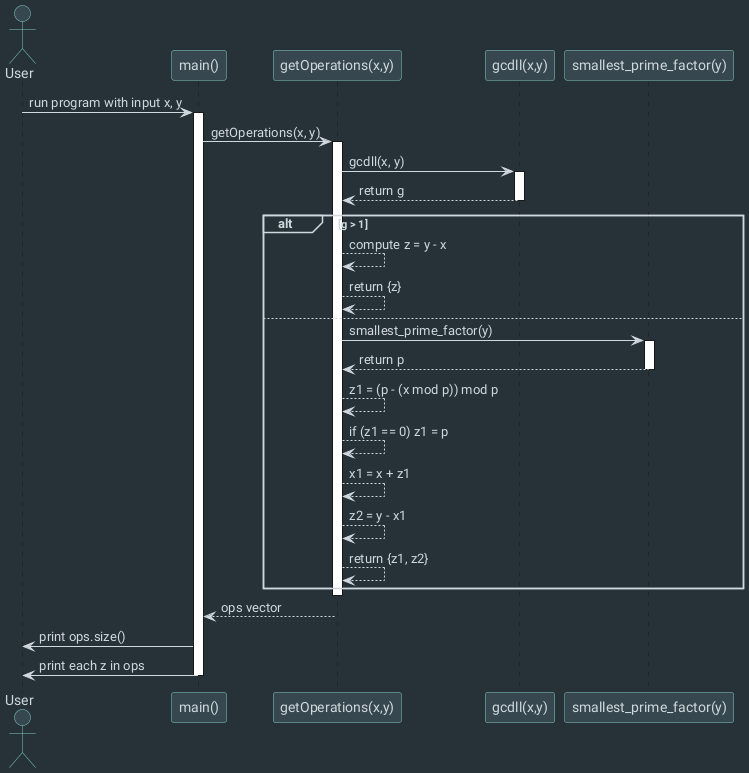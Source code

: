 @startuml TD

skinparam backgroundColor #263238
skinparam sequenceArrowColor #CFD8DC
skinparam actorBorderColor #80CBC4
skinparam actorBackgroundColor #37474F
skinparam participantBackgroundColor #37474F
skinparam participantBorderColor #80CBC4
skinparam lifelineBorderColor #80CBC4
skinparam lifelineBackgroundColor #37474F
skinparam noteBackgroundColor #546E7A
skinparam noteBorderColor #80CBC4
skinparam defaultFontColor #CFD8DC
skinparam SequenceGroupBackgroundColor #263238
skinparam SequenceGroupBorderColor #CFD8DC
skinparam defaultFontName "Roboto"

actor "User" as U
participant "main()" as M
participant "getOperations(x,y)" as G
participant "gcdll(x,y)" as C
participant "smallest_prime_factor(y)" as S

U -> M: run program with input x, y
activate M

M -> G: getOperations(x, y)
activate G

G -> C: gcdll(x, y)
activate C
C --> G: return g
deactivate C

alt g > 1
    G --> G: compute z = y - x
    G --> G: return {z}
else
    G -> S: smallest_prime_factor(y)
    activate S
    S --> G: return p
    deactivate S

    G --> G: z1 = (p - (x mod p)) mod p
    G --> G: if (z1 == 0) z1 = p
    G --> G: x1 = x + z1
    G --> G: z2 = y - x1

    G --> G: return {z1, z2}
end

deactivate G
M <-- G: ops vector

M -> U: print ops.size()
M -> U: print each z in ops
deactivate M

@enduml